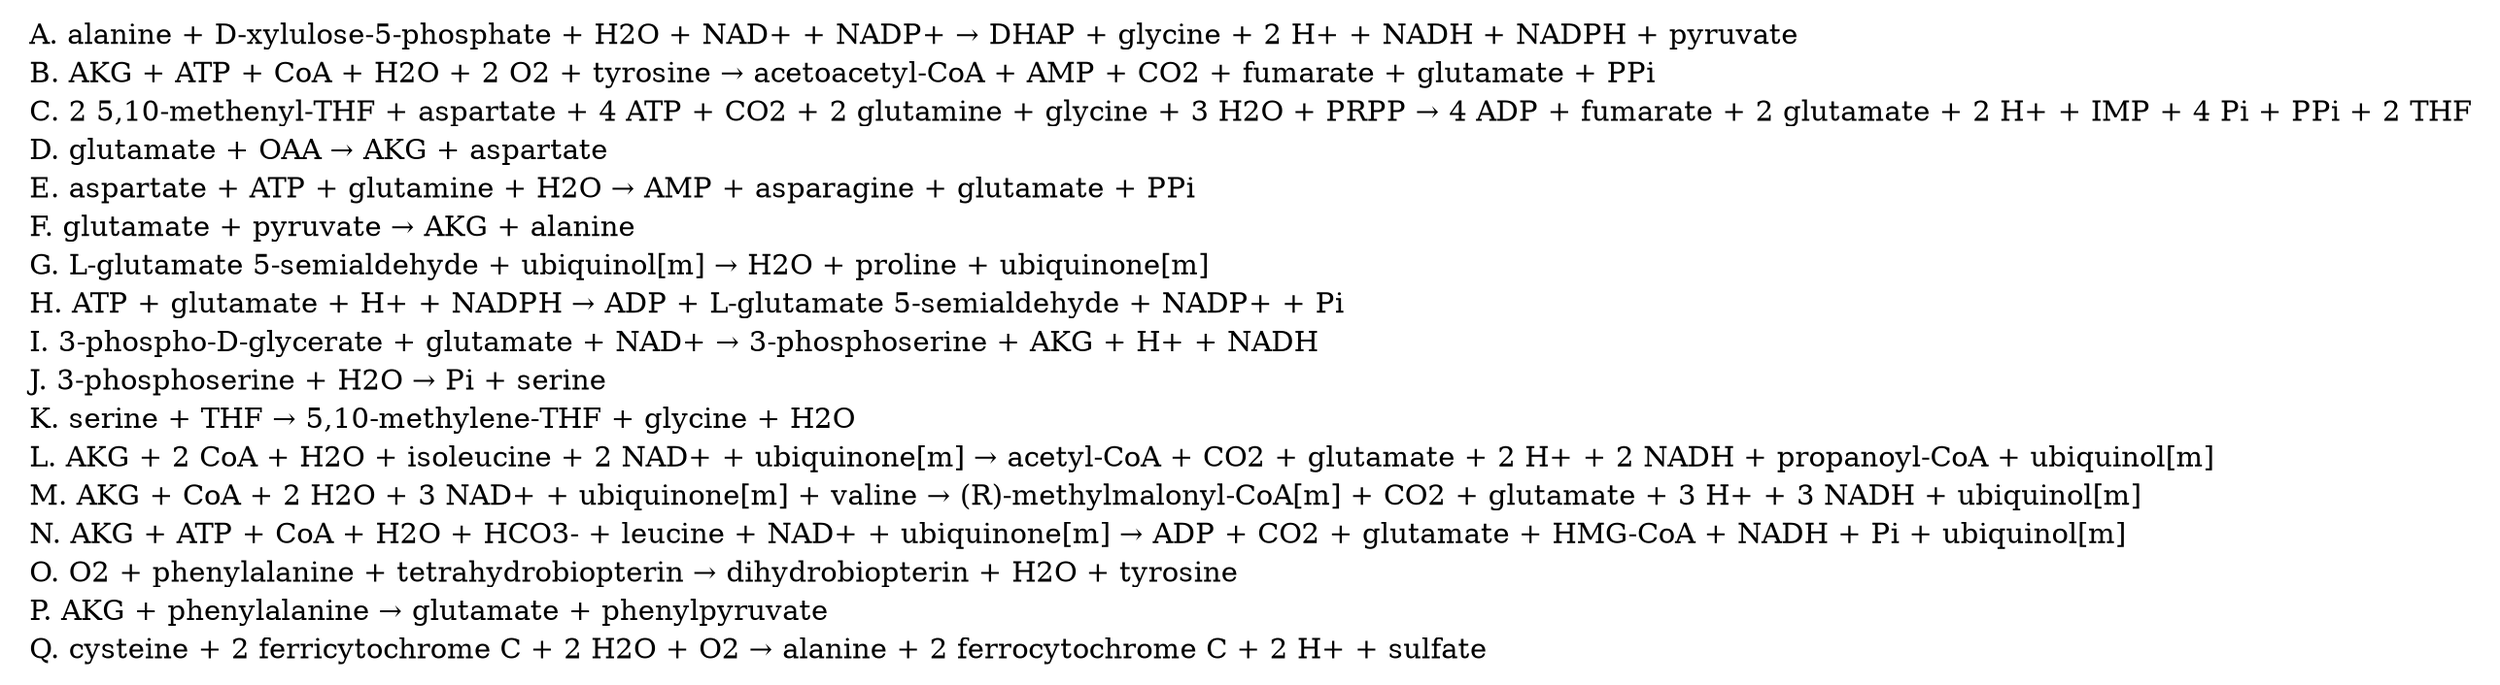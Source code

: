 digraph G {
key [label=<<table border="0" cellpadding="2" cellspacing="0" cellborder="0" width="200px">
<tr><td align="left">A. alanine + D-xylulose-5-phosphate + H2O + NAD+ + NADP+ &rarr; DHAP + glycine + 2 H+ + NADH + NADPH + pyruvate</td></tr>
<tr><td align="left">B. AKG + ATP + CoA + H2O + 2 O2 + tyrosine &rarr; acetoacetyl-CoA + AMP + CO2 + fumarate + glutamate + PPi</td></tr>
<tr><td align="left">C. 2 5,10-methenyl-THF + aspartate + 4 ATP + CO2 + 2 glutamine + glycine + 3 H2O + PRPP &rarr; 4 ADP + fumarate + 2 glutamate + 2 H+ + IMP + 4 Pi + PPi + 2 THF</td></tr>
<tr><td align="left">D. glutamate + OAA &rarr; AKG + aspartate</td></tr>
<tr><td align="left">E. aspartate + ATP + glutamine + H2O &rarr; AMP + asparagine + glutamate + PPi</td></tr>
<tr><td align="left">F. glutamate + pyruvate &rarr; AKG + alanine</td></tr>
<tr><td align="left">G. L-glutamate 5-semialdehyde + ubiquinol[m] &rarr; H2O + proline + ubiquinone[m]</td></tr>
<tr><td align="left">H. ATP + glutamate + H+ + NADPH &rarr; ADP + L-glutamate 5-semialdehyde + NADP+ + Pi</td></tr>
<tr><td align="left">I. 3-phospho-D-glycerate + glutamate + NAD+ &rarr; 3-phosphoserine + AKG + H+ + NADH</td></tr>
<tr><td align="left">J. 3-phosphoserine + H2O &rarr; Pi + serine</td></tr>
<tr><td align="left">K. serine + THF &rarr; 5,10-methylene-THF + glycine + H2O</td></tr>
<tr><td align="left">L. AKG + 2 CoA + H2O + isoleucine + 2 NAD+ + ubiquinone[m] &rarr; acetyl-CoA + CO2 + glutamate + 2 H+ + 2 NADH + propanoyl-CoA + ubiquinol[m]</td></tr>
<tr><td align="left">M. AKG + CoA + 2 H2O + 3 NAD+ + ubiquinone[m] + valine &rarr; (R)-methylmalonyl-CoA[m] + CO2 + glutamate + 3 H+ + 3 NADH + ubiquinol[m]</td></tr>
<tr><td align="left">N. AKG + ATP + CoA + H2O + HCO3- + leucine + NAD+ + ubiquinone[m] &rarr; ADP + CO2 + glutamate + HMG-CoA + NADH + Pi + ubiquinol[m]</td></tr>
<tr><td align="left">O. O2 + phenylalanine + tetrahydrobiopterin &rarr; dihydrobiopterin + H2O + tyrosine</td></tr>
<tr><td align="left">P. AKG + phenylalanine &rarr; glutamate + phenylpyruvate</td></tr>
<tr><td align="left">Q. cysteine + 2 ferricytochrome C + 2 H2O + O2 &rarr; alanine + 2 ferrocytochrome C + 2 H+ + sulfate</td></tr>
</table>>, shape="box", style="setlinewidth(0)"];
}
